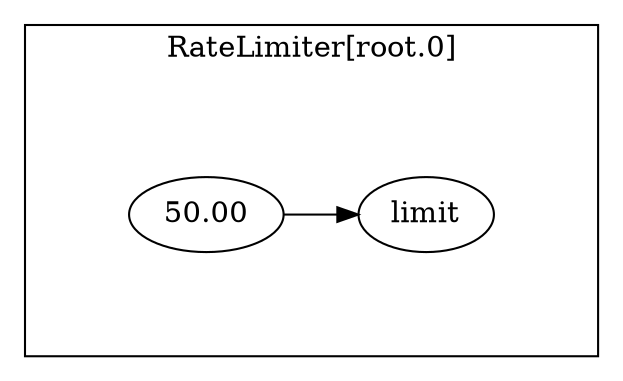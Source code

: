 digraph  {
	subgraph cluster_s1 {
		label="RateLimiter[root.0]";margin="50.0";
		n3[label="50.00"];
		n2[label="limit"];
		n3->n2;
		{rank=same; n2;};
		
	}
	rankdir="LR";splines="ortho";
	
}
